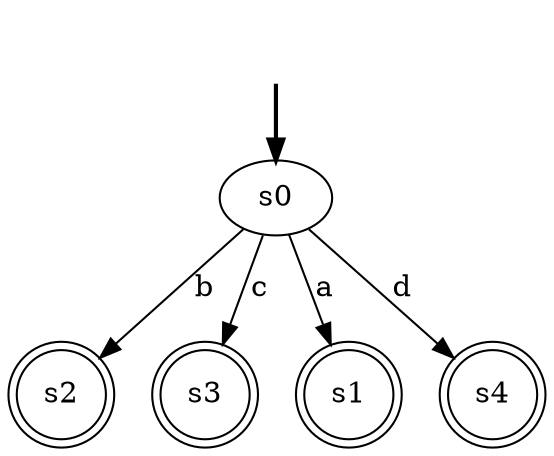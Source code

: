 digraph {
	fake [style=invisible]
	s2 [shape=doublecircle]
	s3 [shape=doublecircle]
	s1 [shape=doublecircle]
	s0 [root=true]
	s4 [shape=doublecircle]
	fake -> s0 [style=bold]
	s0 -> s1 [label=a]
	s0 -> s2 [label=b]
	s0 -> s3 [label=c]
	s0 -> s4 [label=d]
}
